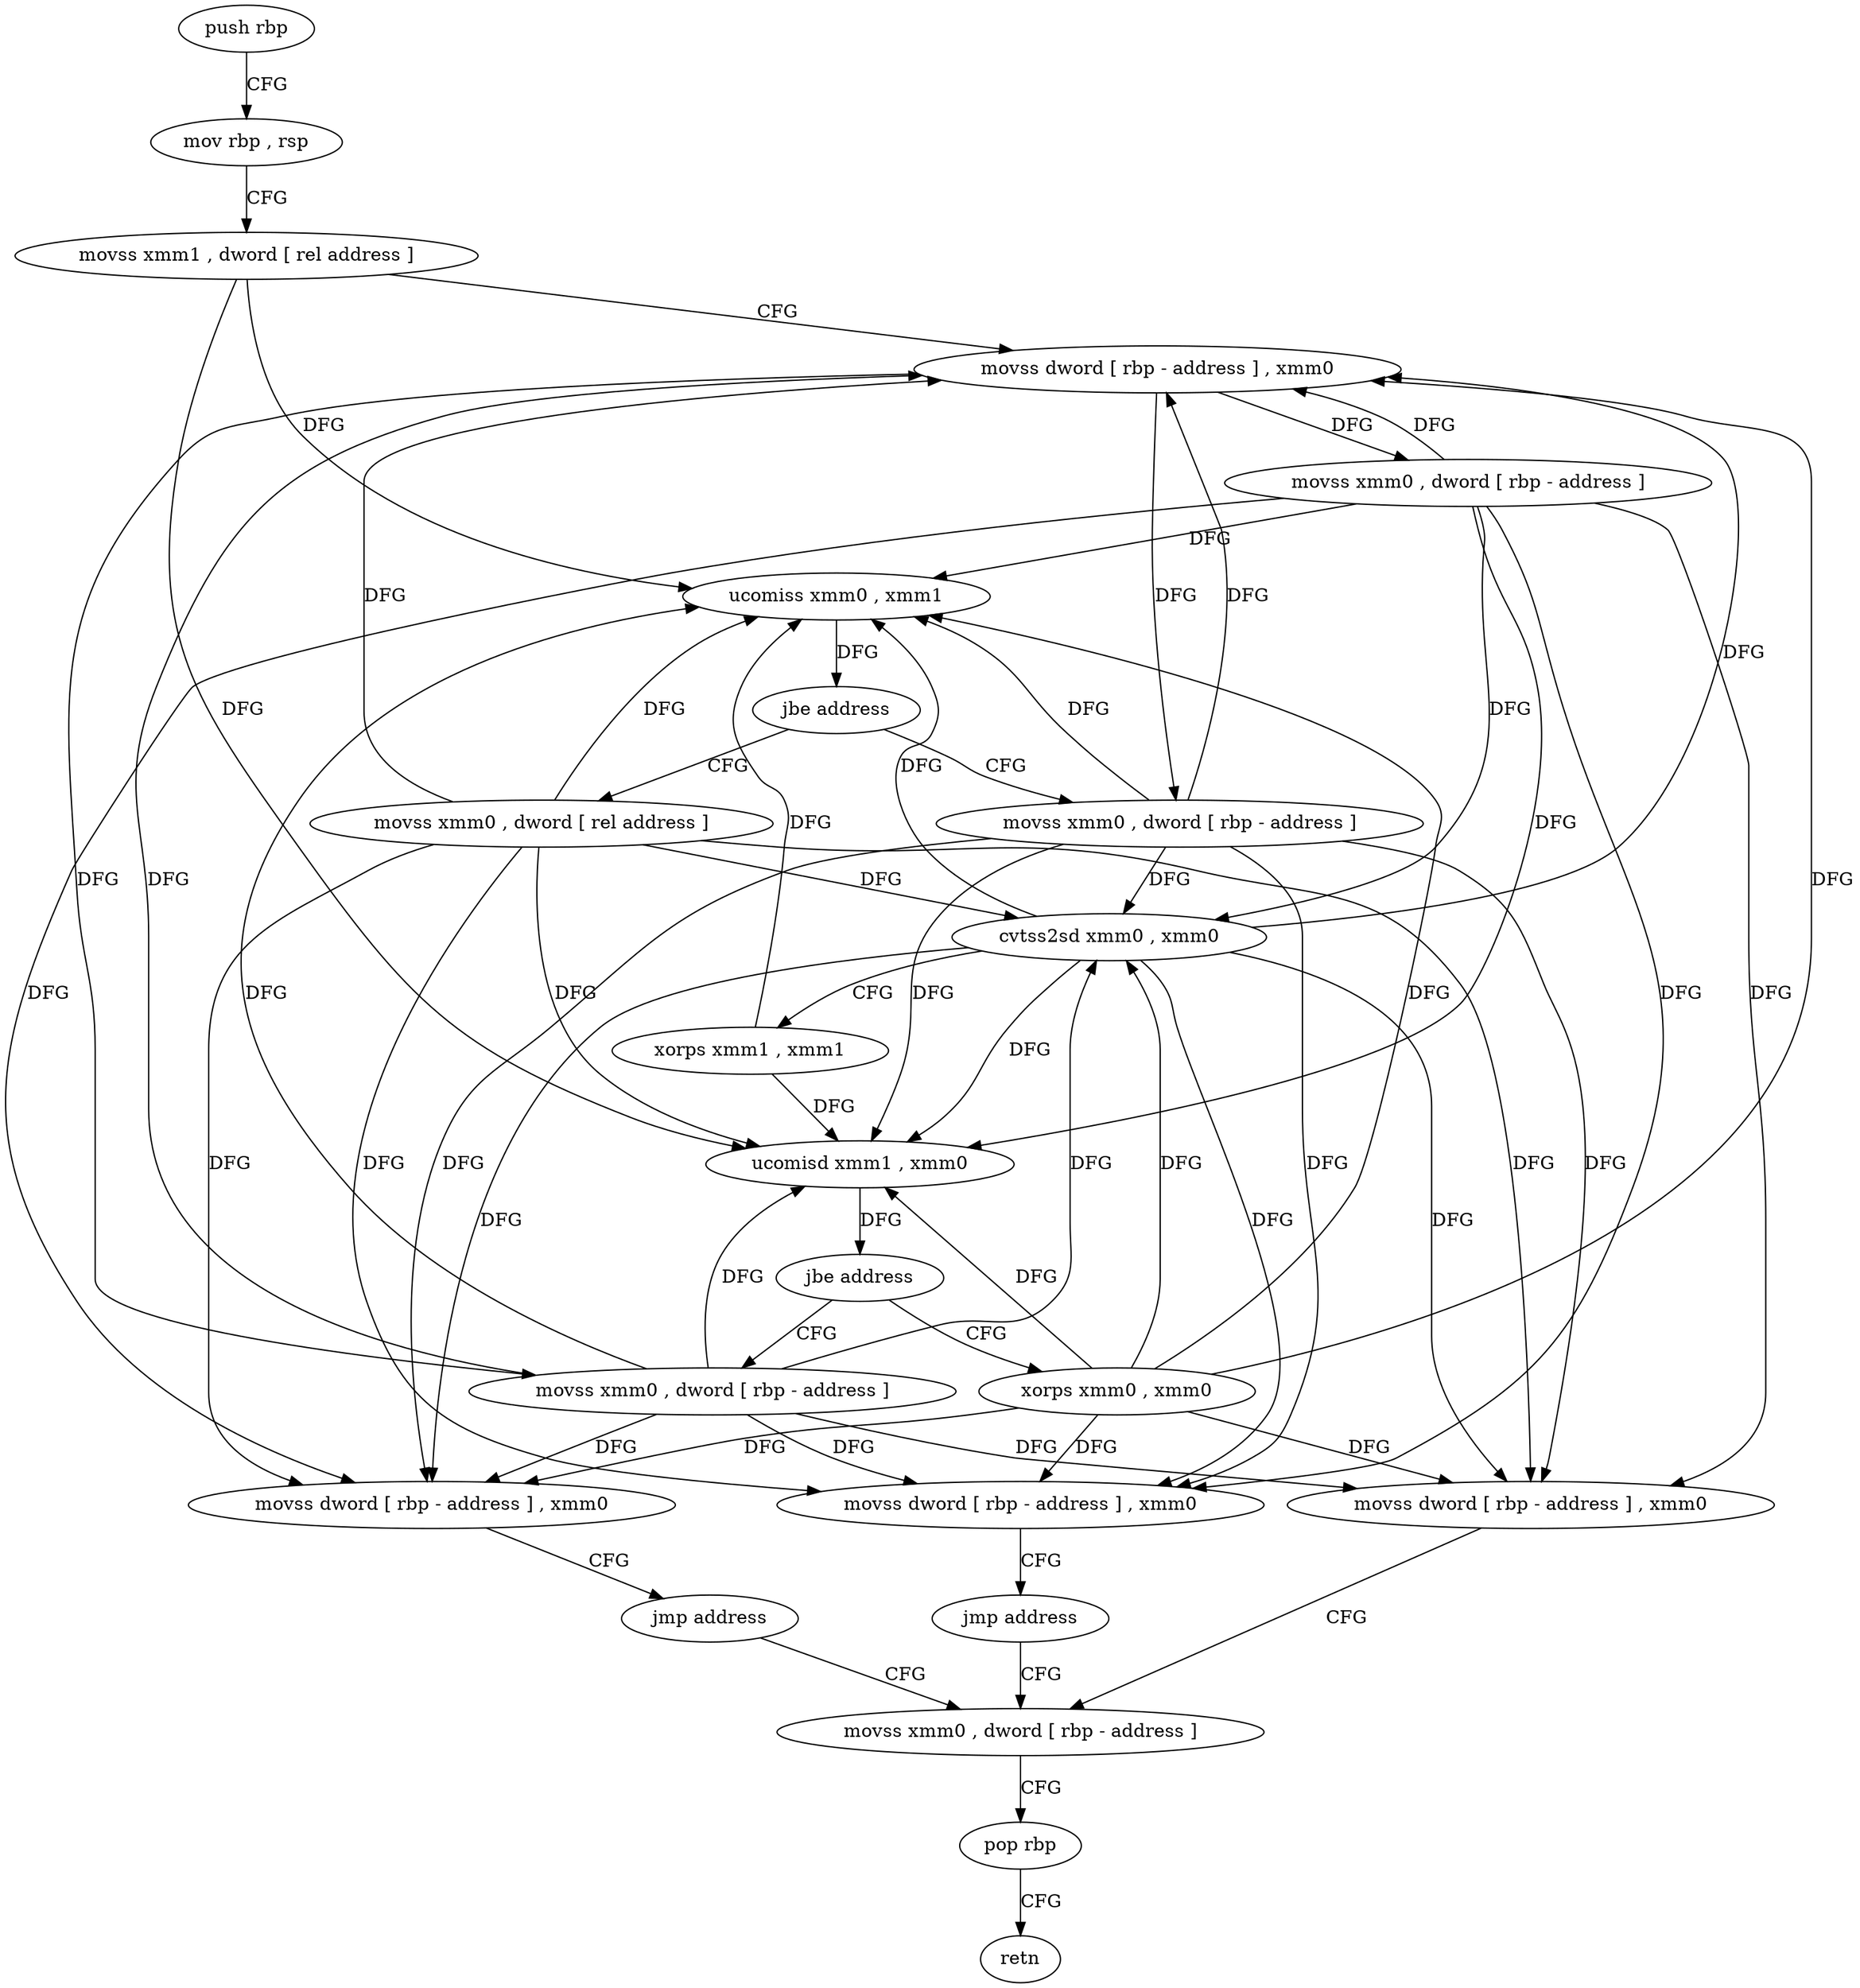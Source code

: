 digraph "func" {
"4229376" [label = "push rbp" ]
"4229377" [label = "mov rbp , rsp" ]
"4229380" [label = "movss xmm1 , dword [ rel address ]" ]
"4229388" [label = "movss dword [ rbp - address ] , xmm0" ]
"4229393" [label = "movss xmm0 , dword [ rbp - address ]" ]
"4229398" [label = "ucomiss xmm0 , xmm1" ]
"4229401" [label = "jbe address" ]
"4229425" [label = "movss xmm0 , dword [ rbp - address ]" ]
"4229407" [label = "movss xmm0 , dword [ rel address ]" ]
"4229430" [label = "cvtss2sd xmm0 , xmm0" ]
"4229434" [label = "xorps xmm1 , xmm1" ]
"4229437" [label = "ucomisd xmm1 , xmm0" ]
"4229441" [label = "jbe address" ]
"4229460" [label = "movss xmm0 , dword [ rbp - address ]" ]
"4229447" [label = "xorps xmm0 , xmm0" ]
"4229415" [label = "movss dword [ rbp - address ] , xmm0" ]
"4229420" [label = "jmp address" ]
"4229470" [label = "movss xmm0 , dword [ rbp - address ]" ]
"4229465" [label = "movss dword [ rbp - address ] , xmm0" ]
"4229450" [label = "movss dword [ rbp - address ] , xmm0" ]
"4229455" [label = "jmp address" ]
"4229475" [label = "pop rbp" ]
"4229476" [label = "retn" ]
"4229376" -> "4229377" [ label = "CFG" ]
"4229377" -> "4229380" [ label = "CFG" ]
"4229380" -> "4229388" [ label = "CFG" ]
"4229380" -> "4229398" [ label = "DFG" ]
"4229380" -> "4229437" [ label = "DFG" ]
"4229388" -> "4229393" [ label = "DFG" ]
"4229388" -> "4229425" [ label = "DFG" ]
"4229388" -> "4229460" [ label = "DFG" ]
"4229393" -> "4229398" [ label = "DFG" ]
"4229393" -> "4229388" [ label = "DFG" ]
"4229393" -> "4229430" [ label = "DFG" ]
"4229393" -> "4229437" [ label = "DFG" ]
"4229393" -> "4229415" [ label = "DFG" ]
"4229393" -> "4229465" [ label = "DFG" ]
"4229393" -> "4229450" [ label = "DFG" ]
"4229398" -> "4229401" [ label = "DFG" ]
"4229401" -> "4229425" [ label = "CFG" ]
"4229401" -> "4229407" [ label = "CFG" ]
"4229425" -> "4229430" [ label = "DFG" ]
"4229425" -> "4229388" [ label = "DFG" ]
"4229425" -> "4229398" [ label = "DFG" ]
"4229425" -> "4229437" [ label = "DFG" ]
"4229425" -> "4229415" [ label = "DFG" ]
"4229425" -> "4229465" [ label = "DFG" ]
"4229425" -> "4229450" [ label = "DFG" ]
"4229407" -> "4229415" [ label = "DFG" ]
"4229407" -> "4229388" [ label = "DFG" ]
"4229407" -> "4229430" [ label = "DFG" ]
"4229407" -> "4229437" [ label = "DFG" ]
"4229407" -> "4229398" [ label = "DFG" ]
"4229407" -> "4229465" [ label = "DFG" ]
"4229407" -> "4229450" [ label = "DFG" ]
"4229430" -> "4229434" [ label = "CFG" ]
"4229430" -> "4229388" [ label = "DFG" ]
"4229430" -> "4229398" [ label = "DFG" ]
"4229430" -> "4229437" [ label = "DFG" ]
"4229430" -> "4229415" [ label = "DFG" ]
"4229430" -> "4229465" [ label = "DFG" ]
"4229430" -> "4229450" [ label = "DFG" ]
"4229434" -> "4229437" [ label = "DFG" ]
"4229434" -> "4229398" [ label = "DFG" ]
"4229437" -> "4229441" [ label = "DFG" ]
"4229441" -> "4229460" [ label = "CFG" ]
"4229441" -> "4229447" [ label = "CFG" ]
"4229460" -> "4229465" [ label = "DFG" ]
"4229460" -> "4229388" [ label = "DFG" ]
"4229460" -> "4229430" [ label = "DFG" ]
"4229460" -> "4229437" [ label = "DFG" ]
"4229460" -> "4229415" [ label = "DFG" ]
"4229460" -> "4229398" [ label = "DFG" ]
"4229460" -> "4229450" [ label = "DFG" ]
"4229447" -> "4229450" [ label = "DFG" ]
"4229447" -> "4229388" [ label = "DFG" ]
"4229447" -> "4229430" [ label = "DFG" ]
"4229447" -> "4229437" [ label = "DFG" ]
"4229447" -> "4229415" [ label = "DFG" ]
"4229447" -> "4229465" [ label = "DFG" ]
"4229447" -> "4229398" [ label = "DFG" ]
"4229415" -> "4229420" [ label = "CFG" ]
"4229420" -> "4229470" [ label = "CFG" ]
"4229470" -> "4229475" [ label = "CFG" ]
"4229465" -> "4229470" [ label = "CFG" ]
"4229450" -> "4229455" [ label = "CFG" ]
"4229455" -> "4229470" [ label = "CFG" ]
"4229475" -> "4229476" [ label = "CFG" ]
}
